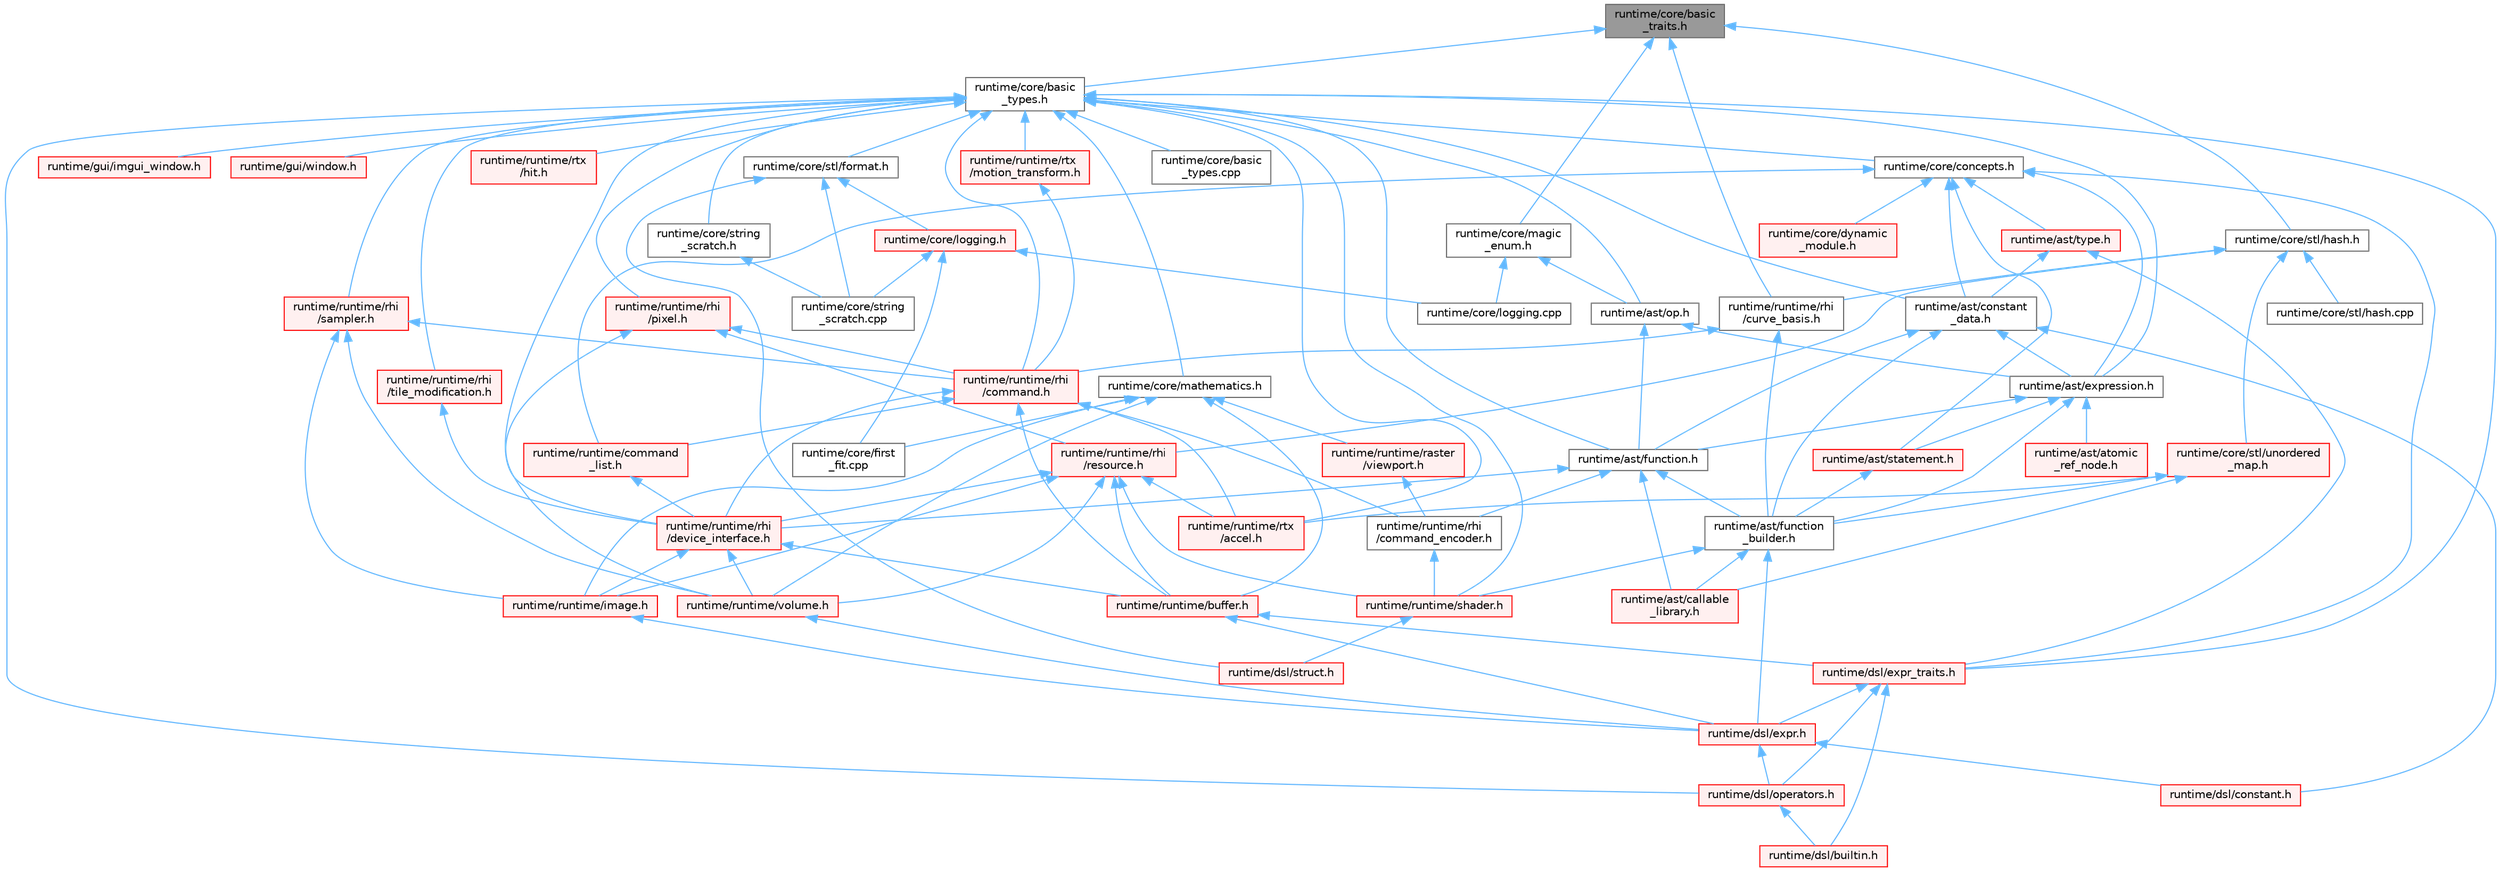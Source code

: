 digraph "runtime/core/basic_traits.h"
{
 // LATEX_PDF_SIZE
  bgcolor="transparent";
  edge [fontname=Helvetica,fontsize=10,labelfontname=Helvetica,labelfontsize=10];
  node [fontname=Helvetica,fontsize=10,shape=box,height=0.2,width=0.4];
  Node1 [id="Node000001",label="runtime/core/basic\l_traits.h",height=0.2,width=0.4,color="gray40", fillcolor="grey60", style="filled", fontcolor="black",tooltip=" "];
  Node1 -> Node2 [id="edge113_Node000001_Node000002",dir="back",color="steelblue1",style="solid",tooltip=" "];
  Node2 [id="Node000002",label="runtime/core/basic\l_types.h",height=0.2,width=0.4,color="grey40", fillcolor="white", style="filled",URL="$basic__types_8h.html",tooltip=" "];
  Node2 -> Node3 [id="edge114_Node000002_Node000003",dir="back",color="steelblue1",style="solid",tooltip=" "];
  Node3 [id="Node000003",label="runtime/ast/constant\l_data.h",height=0.2,width=0.4,color="grey40", fillcolor="white", style="filled",URL="$constant__data_8h.html",tooltip=" "];
  Node3 -> Node4 [id="edge115_Node000003_Node000004",dir="back",color="steelblue1",style="solid",tooltip=" "];
  Node4 [id="Node000004",label="runtime/ast/expression.h",height=0.2,width=0.4,color="grey40", fillcolor="white", style="filled",URL="$expression_8h.html",tooltip=" "];
  Node4 -> Node5 [id="edge116_Node000004_Node000005",dir="back",color="steelblue1",style="solid",tooltip=" "];
  Node5 [id="Node000005",label="runtime/ast/atomic\l_ref_node.h",height=0.2,width=0.4,color="red", fillcolor="#FFF0F0", style="filled",URL="$atomic__ref__node_8h.html",tooltip=" "];
  Node4 -> Node25 [id="edge117_Node000004_Node000025",dir="back",color="steelblue1",style="solid",tooltip=" "];
  Node25 [id="Node000025",label="runtime/ast/function.h",height=0.2,width=0.4,color="grey40", fillcolor="white", style="filled",URL="$ast_2function_8h.html",tooltip=" "];
  Node25 -> Node26 [id="edge118_Node000025_Node000026",dir="back",color="steelblue1",style="solid",tooltip=" "];
  Node26 [id="Node000026",label="runtime/ast/callable\l_library.h",height=0.2,width=0.4,color="red", fillcolor="#FFF0F0", style="filled",URL="$ast_2callable__library_8h.html",tooltip=" "];
  Node25 -> Node27 [id="edge119_Node000025_Node000027",dir="back",color="steelblue1",style="solid",tooltip=" "];
  Node27 [id="Node000027",label="runtime/ast/function\l_builder.h",height=0.2,width=0.4,color="grey40", fillcolor="white", style="filled",URL="$function__builder_8h.html",tooltip=" "];
  Node27 -> Node26 [id="edge120_Node000027_Node000026",dir="back",color="steelblue1",style="solid",tooltip=" "];
  Node27 -> Node28 [id="edge121_Node000027_Node000028",dir="back",color="steelblue1",style="solid",tooltip=" "];
  Node28 [id="Node000028",label="runtime/dsl/expr.h",height=0.2,width=0.4,color="red", fillcolor="#FFF0F0", style="filled",URL="$expr_8h.html",tooltip=" "];
  Node28 -> Node29 [id="edge122_Node000028_Node000029",dir="back",color="steelblue1",style="solid",tooltip=" "];
  Node29 [id="Node000029",label="runtime/dsl/constant.h",height=0.2,width=0.4,color="red", fillcolor="#FFF0F0", style="filled",URL="$constant_8h.html",tooltip=" "];
  Node28 -> Node30 [id="edge123_Node000028_Node000030",dir="back",color="steelblue1",style="solid",tooltip=" "];
  Node30 [id="Node000030",label="runtime/dsl/operators.h",height=0.2,width=0.4,color="red", fillcolor="#FFF0F0", style="filled",URL="$operators_8h.html",tooltip=" "];
  Node30 -> Node31 [id="edge124_Node000030_Node000031",dir="back",color="steelblue1",style="solid",tooltip=" "];
  Node31 [id="Node000031",label="runtime/dsl/builtin.h",height=0.2,width=0.4,color="red", fillcolor="#FFF0F0", style="filled",URL="$builtin_8h.html",tooltip=" "];
  Node27 -> Node38 [id="edge125_Node000027_Node000038",dir="back",color="steelblue1",style="solid",tooltip=" "];
  Node38 [id="Node000038",label="runtime/runtime/shader.h",height=0.2,width=0.4,color="red", fillcolor="#FFF0F0", style="filled",URL="$shader_8h.html",tooltip=" "];
  Node38 -> Node14 [id="edge126_Node000038_Node000014",dir="back",color="steelblue1",style="solid",tooltip=" "];
  Node14 [id="Node000014",label="runtime/dsl/struct.h",height=0.2,width=0.4,color="red", fillcolor="#FFF0F0", style="filled",URL="$struct_8h.html",tooltip=" "];
  Node25 -> Node39 [id="edge127_Node000025_Node000039",dir="back",color="steelblue1",style="solid",tooltip=" "];
  Node39 [id="Node000039",label="runtime/runtime/rhi\l/command_encoder.h",height=0.2,width=0.4,color="grey40", fillcolor="white", style="filled",URL="$command__encoder_8h.html",tooltip=" "];
  Node39 -> Node38 [id="edge128_Node000039_Node000038",dir="back",color="steelblue1",style="solid",tooltip=" "];
  Node25 -> Node40 [id="edge129_Node000025_Node000040",dir="back",color="steelblue1",style="solid",tooltip=" "];
  Node40 [id="Node000040",label="runtime/runtime/rhi\l/device_interface.h",height=0.2,width=0.4,color="red", fillcolor="#FFF0F0", style="filled",URL="$device__interface_8h.html",tooltip=" "];
  Node40 -> Node41 [id="edge130_Node000040_Node000041",dir="back",color="steelblue1",style="solid",tooltip=" "];
  Node41 [id="Node000041",label="runtime/runtime/buffer.h",height=0.2,width=0.4,color="red", fillcolor="#FFF0F0", style="filled",URL="$buffer_8h.html",tooltip=" "];
  Node41 -> Node28 [id="edge131_Node000041_Node000028",dir="back",color="steelblue1",style="solid",tooltip=" "];
  Node41 -> Node42 [id="edge132_Node000041_Node000042",dir="back",color="steelblue1",style="solid",tooltip=" "];
  Node42 [id="Node000042",label="runtime/dsl/expr_traits.h",height=0.2,width=0.4,color="red", fillcolor="#FFF0F0", style="filled",URL="$expr__traits_8h.html",tooltip=" "];
  Node42 -> Node31 [id="edge133_Node000042_Node000031",dir="back",color="steelblue1",style="solid",tooltip=" "];
  Node42 -> Node28 [id="edge134_Node000042_Node000028",dir="back",color="steelblue1",style="solid",tooltip=" "];
  Node42 -> Node30 [id="edge135_Node000042_Node000030",dir="back",color="steelblue1",style="solid",tooltip=" "];
  Node40 -> Node48 [id="edge136_Node000040_Node000048",dir="back",color="steelblue1",style="solid",tooltip=" "];
  Node48 [id="Node000048",label="runtime/runtime/image.h",height=0.2,width=0.4,color="red", fillcolor="#FFF0F0", style="filled",URL="$image_8h.html",tooltip=" "];
  Node48 -> Node28 [id="edge137_Node000048_Node000028",dir="back",color="steelblue1",style="solid",tooltip=" "];
  Node40 -> Node52 [id="edge138_Node000040_Node000052",dir="back",color="steelblue1",style="solid",tooltip=" "];
  Node52 [id="Node000052",label="runtime/runtime/volume.h",height=0.2,width=0.4,color="red", fillcolor="#FFF0F0", style="filled",URL="$volume_8h.html",tooltip=" "];
  Node52 -> Node28 [id="edge139_Node000052_Node000028",dir="back",color="steelblue1",style="solid",tooltip=" "];
  Node4 -> Node27 [id="edge140_Node000004_Node000027",dir="back",color="steelblue1",style="solid",tooltip=" "];
  Node4 -> Node54 [id="edge141_Node000004_Node000054",dir="back",color="steelblue1",style="solid",tooltip=" "];
  Node54 [id="Node000054",label="runtime/ast/statement.h",height=0.2,width=0.4,color="red", fillcolor="#FFF0F0", style="filled",URL="$statement_8h.html",tooltip=" "];
  Node54 -> Node27 [id="edge142_Node000054_Node000027",dir="back",color="steelblue1",style="solid",tooltip=" "];
  Node3 -> Node25 [id="edge143_Node000003_Node000025",dir="back",color="steelblue1",style="solid",tooltip=" "];
  Node3 -> Node27 [id="edge144_Node000003_Node000027",dir="back",color="steelblue1",style="solid",tooltip=" "];
  Node3 -> Node29 [id="edge145_Node000003_Node000029",dir="back",color="steelblue1",style="solid",tooltip=" "];
  Node2 -> Node4 [id="edge146_Node000002_Node000004",dir="back",color="steelblue1",style="solid",tooltip=" "];
  Node2 -> Node25 [id="edge147_Node000002_Node000025",dir="back",color="steelblue1",style="solid",tooltip=" "];
  Node2 -> Node55 [id="edge148_Node000002_Node000055",dir="back",color="steelblue1",style="solid",tooltip=" "];
  Node55 [id="Node000055",label="runtime/ast/op.h",height=0.2,width=0.4,color="grey40", fillcolor="white", style="filled",URL="$op_8h.html",tooltip=" "];
  Node55 -> Node4 [id="edge149_Node000055_Node000004",dir="back",color="steelblue1",style="solid",tooltip=" "];
  Node55 -> Node25 [id="edge150_Node000055_Node000025",dir="back",color="steelblue1",style="solid",tooltip=" "];
  Node2 -> Node56 [id="edge151_Node000002_Node000056",dir="back",color="steelblue1",style="solid",tooltip=" "];
  Node56 [id="Node000056",label="runtime/core/basic\l_types.cpp",height=0.2,width=0.4,color="grey40", fillcolor="white", style="filled",URL="$basic__types_8cpp.html",tooltip=" "];
  Node2 -> Node57 [id="edge152_Node000002_Node000057",dir="back",color="steelblue1",style="solid",tooltip=" "];
  Node57 [id="Node000057",label="runtime/core/concepts.h",height=0.2,width=0.4,color="grey40", fillcolor="white", style="filled",URL="$concepts_8h.html",tooltip=" "];
  Node57 -> Node3 [id="edge153_Node000057_Node000003",dir="back",color="steelblue1",style="solid",tooltip=" "];
  Node57 -> Node4 [id="edge154_Node000057_Node000004",dir="back",color="steelblue1",style="solid",tooltip=" "];
  Node57 -> Node54 [id="edge155_Node000057_Node000054",dir="back",color="steelblue1",style="solid",tooltip=" "];
  Node57 -> Node58 [id="edge156_Node000057_Node000058",dir="back",color="steelblue1",style="solid",tooltip=" "];
  Node58 [id="Node000058",label="runtime/ast/type.h",height=0.2,width=0.4,color="red", fillcolor="#FFF0F0", style="filled",URL="$type_8h.html",tooltip=" "];
  Node58 -> Node3 [id="edge157_Node000058_Node000003",dir="back",color="steelblue1",style="solid",tooltip=" "];
  Node58 -> Node42 [id="edge158_Node000058_Node000042",dir="back",color="steelblue1",style="solid",tooltip=" "];
  Node57 -> Node64 [id="edge159_Node000057_Node000064",dir="back",color="steelblue1",style="solid",tooltip=" "];
  Node64 [id="Node000064",label="runtime/core/dynamic\l_module.h",height=0.2,width=0.4,color="red", fillcolor="#FFF0F0", style="filled",URL="$dynamic__module_8h.html",tooltip=" "];
  Node57 -> Node42 [id="edge160_Node000057_Node000042",dir="back",color="steelblue1",style="solid",tooltip=" "];
  Node57 -> Node66 [id="edge161_Node000057_Node000066",dir="back",color="steelblue1",style="solid",tooltip=" "];
  Node66 [id="Node000066",label="runtime/runtime/command\l_list.h",height=0.2,width=0.4,color="red", fillcolor="#FFF0F0", style="filled",URL="$command__list_8h.html",tooltip=" "];
  Node66 -> Node40 [id="edge162_Node000066_Node000040",dir="back",color="steelblue1",style="solid",tooltip=" "];
  Node2 -> Node67 [id="edge163_Node000002_Node000067",dir="back",color="steelblue1",style="solid",tooltip=" "];
  Node67 [id="Node000067",label="runtime/core/mathematics.h",height=0.2,width=0.4,color="grey40", fillcolor="white", style="filled",URL="$mathematics_8h.html",tooltip=" "];
  Node67 -> Node68 [id="edge164_Node000067_Node000068",dir="back",color="steelblue1",style="solid",tooltip=" "];
  Node68 [id="Node000068",label="runtime/core/first\l_fit.cpp",height=0.2,width=0.4,color="grey40", fillcolor="white", style="filled",URL="$first__fit_8cpp.html",tooltip=" "];
  Node67 -> Node41 [id="edge165_Node000067_Node000041",dir="back",color="steelblue1",style="solid",tooltip=" "];
  Node67 -> Node48 [id="edge166_Node000067_Node000048",dir="back",color="steelblue1",style="solid",tooltip=" "];
  Node67 -> Node69 [id="edge167_Node000067_Node000069",dir="back",color="steelblue1",style="solid",tooltip=" "];
  Node69 [id="Node000069",label="runtime/runtime/raster\l/viewport.h",height=0.2,width=0.4,color="red", fillcolor="#FFF0F0", style="filled",URL="$viewport_8h.html",tooltip=" "];
  Node69 -> Node39 [id="edge168_Node000069_Node000039",dir="back",color="steelblue1",style="solid",tooltip=" "];
  Node67 -> Node52 [id="edge169_Node000067_Node000052",dir="back",color="steelblue1",style="solid",tooltip=" "];
  Node2 -> Node70 [id="edge170_Node000002_Node000070",dir="back",color="steelblue1",style="solid",tooltip=" "];
  Node70 [id="Node000070",label="runtime/core/stl/format.h",height=0.2,width=0.4,color="grey40", fillcolor="white", style="filled",URL="$core_2stl_2format_8h.html",tooltip=" "];
  Node70 -> Node71 [id="edge171_Node000070_Node000071",dir="back",color="steelblue1",style="solid",tooltip=" "];
  Node71 [id="Node000071",label="runtime/core/logging.h",height=0.2,width=0.4,color="red", fillcolor="#FFF0F0", style="filled",URL="$logging_8h.html",tooltip=" "];
  Node71 -> Node68 [id="edge172_Node000071_Node000068",dir="back",color="steelblue1",style="solid",tooltip=" "];
  Node71 -> Node73 [id="edge173_Node000071_Node000073",dir="back",color="steelblue1",style="solid",tooltip=" "];
  Node73 [id="Node000073",label="runtime/core/logging.cpp",height=0.2,width=0.4,color="grey40", fillcolor="white", style="filled",URL="$logging_8cpp.html",tooltip=" "];
  Node71 -> Node77 [id="edge174_Node000071_Node000077",dir="back",color="steelblue1",style="solid",tooltip=" "];
  Node77 [id="Node000077",label="runtime/core/string\l_scratch.cpp",height=0.2,width=0.4,color="grey40", fillcolor="white", style="filled",URL="$string__scratch_8cpp.html",tooltip=" "];
  Node70 -> Node77 [id="edge175_Node000070_Node000077",dir="back",color="steelblue1",style="solid",tooltip=" "];
  Node70 -> Node14 [id="edge176_Node000070_Node000014",dir="back",color="steelblue1",style="solid",tooltip=" "];
  Node2 -> Node79 [id="edge177_Node000002_Node000079",dir="back",color="steelblue1",style="solid",tooltip=" "];
  Node79 [id="Node000079",label="runtime/core/string\l_scratch.h",height=0.2,width=0.4,color="grey40", fillcolor="white", style="filled",URL="$string__scratch_8h.html",tooltip=" "];
  Node79 -> Node77 [id="edge178_Node000079_Node000077",dir="back",color="steelblue1",style="solid",tooltip=" "];
  Node2 -> Node42 [id="edge179_Node000002_Node000042",dir="back",color="steelblue1",style="solid",tooltip=" "];
  Node2 -> Node30 [id="edge180_Node000002_Node000030",dir="back",color="steelblue1",style="solid",tooltip=" "];
  Node2 -> Node46 [id="edge181_Node000002_Node000046",dir="back",color="steelblue1",style="solid",tooltip=" "];
  Node46 [id="Node000046",label="runtime/gui/imgui_window.h",height=0.2,width=0.4,color="red", fillcolor="#FFF0F0", style="filled",URL="$imgui__window_8h.html",tooltip=" "];
  Node2 -> Node80 [id="edge182_Node000002_Node000080",dir="back",color="steelblue1",style="solid",tooltip=" "];
  Node80 [id="Node000080",label="runtime/gui/window.h",height=0.2,width=0.4,color="red", fillcolor="#FFF0F0", style="filled",URL="$window_8h.html",tooltip=" "];
  Node2 -> Node81 [id="edge183_Node000002_Node000081",dir="back",color="steelblue1",style="solid",tooltip=" "];
  Node81 [id="Node000081",label="runtime/runtime/rhi\l/command.h",height=0.2,width=0.4,color="red", fillcolor="#FFF0F0", style="filled",URL="$command_8h.html",tooltip=" "];
  Node81 -> Node41 [id="edge184_Node000081_Node000041",dir="back",color="steelblue1",style="solid",tooltip=" "];
  Node81 -> Node66 [id="edge185_Node000081_Node000066",dir="back",color="steelblue1",style="solid",tooltip=" "];
  Node81 -> Node39 [id="edge186_Node000081_Node000039",dir="back",color="steelblue1",style="solid",tooltip=" "];
  Node81 -> Node40 [id="edge187_Node000081_Node000040",dir="back",color="steelblue1",style="solid",tooltip=" "];
  Node81 -> Node84 [id="edge188_Node000081_Node000084",dir="back",color="steelblue1",style="solid",tooltip=" "];
  Node84 [id="Node000084",label="runtime/runtime/rtx\l/accel.h",height=0.2,width=0.4,color="red", fillcolor="#FFF0F0", style="filled",URL="$runtime_2rtx_2accel_8h.html",tooltip=" "];
  Node2 -> Node40 [id="edge189_Node000002_Node000040",dir="back",color="steelblue1",style="solid",tooltip=" "];
  Node2 -> Node86 [id="edge190_Node000002_Node000086",dir="back",color="steelblue1",style="solid",tooltip=" "];
  Node86 [id="Node000086",label="runtime/runtime/rhi\l/pixel.h",height=0.2,width=0.4,color="red", fillcolor="#FFF0F0", style="filled",URL="$pixel_8h.html",tooltip=" "];
  Node86 -> Node81 [id="edge191_Node000086_Node000081",dir="back",color="steelblue1",style="solid",tooltip=" "];
  Node86 -> Node87 [id="edge192_Node000086_Node000087",dir="back",color="steelblue1",style="solid",tooltip=" "];
  Node87 [id="Node000087",label="runtime/runtime/rhi\l/resource.h",height=0.2,width=0.4,color="red", fillcolor="#FFF0F0", style="filled",URL="$runtime_2rhi_2resource_8h.html",tooltip=" "];
  Node87 -> Node41 [id="edge193_Node000087_Node000041",dir="back",color="steelblue1",style="solid",tooltip=" "];
  Node87 -> Node48 [id="edge194_Node000087_Node000048",dir="back",color="steelblue1",style="solid",tooltip=" "];
  Node87 -> Node40 [id="edge195_Node000087_Node000040",dir="back",color="steelblue1",style="solid",tooltip=" "];
  Node87 -> Node84 [id="edge196_Node000087_Node000084",dir="back",color="steelblue1",style="solid",tooltip=" "];
  Node87 -> Node38 [id="edge197_Node000087_Node000038",dir="back",color="steelblue1",style="solid",tooltip=" "];
  Node87 -> Node52 [id="edge198_Node000087_Node000052",dir="back",color="steelblue1",style="solid",tooltip=" "];
  Node86 -> Node52 [id="edge199_Node000086_Node000052",dir="back",color="steelblue1",style="solid",tooltip=" "];
  Node2 -> Node89 [id="edge200_Node000002_Node000089",dir="back",color="steelblue1",style="solid",tooltip=" "];
  Node89 [id="Node000089",label="runtime/runtime/rhi\l/sampler.h",height=0.2,width=0.4,color="red", fillcolor="#FFF0F0", style="filled",URL="$sampler_8h.html",tooltip=" "];
  Node89 -> Node48 [id="edge201_Node000089_Node000048",dir="back",color="steelblue1",style="solid",tooltip=" "];
  Node89 -> Node81 [id="edge202_Node000089_Node000081",dir="back",color="steelblue1",style="solid",tooltip=" "];
  Node89 -> Node52 [id="edge203_Node000089_Node000052",dir="back",color="steelblue1",style="solid",tooltip=" "];
  Node2 -> Node90 [id="edge204_Node000002_Node000090",dir="back",color="steelblue1",style="solid",tooltip=" "];
  Node90 [id="Node000090",label="runtime/runtime/rhi\l/tile_modification.h",height=0.2,width=0.4,color="red", fillcolor="#FFF0F0", style="filled",URL="$tile__modification_8h.html",tooltip=" "];
  Node90 -> Node40 [id="edge205_Node000090_Node000040",dir="back",color="steelblue1",style="solid",tooltip=" "];
  Node2 -> Node84 [id="edge206_Node000002_Node000084",dir="back",color="steelblue1",style="solid",tooltip=" "];
  Node2 -> Node91 [id="edge207_Node000002_Node000091",dir="back",color="steelblue1",style="solid",tooltip=" "];
  Node91 [id="Node000091",label="runtime/runtime/rtx\l/hit.h",height=0.2,width=0.4,color="red", fillcolor="#FFF0F0", style="filled",URL="$runtime_2rtx_2hit_8h.html",tooltip=" "];
  Node2 -> Node92 [id="edge208_Node000002_Node000092",dir="back",color="steelblue1",style="solid",tooltip=" "];
  Node92 [id="Node000092",label="runtime/runtime/rtx\l/motion_transform.h",height=0.2,width=0.4,color="red", fillcolor="#FFF0F0", style="filled",URL="$motion__transform_8h.html",tooltip=" "];
  Node92 -> Node81 [id="edge209_Node000092_Node000081",dir="back",color="steelblue1",style="solid",tooltip=" "];
  Node2 -> Node38 [id="edge210_Node000002_Node000038",dir="back",color="steelblue1",style="solid",tooltip=" "];
  Node1 -> Node93 [id="edge211_Node000001_Node000093",dir="back",color="steelblue1",style="solid",tooltip=" "];
  Node93 [id="Node000093",label="runtime/core/magic\l_enum.h",height=0.2,width=0.4,color="grey40", fillcolor="white", style="filled",URL="$magic__enum_8h.html",tooltip=" "];
  Node93 -> Node55 [id="edge212_Node000093_Node000055",dir="back",color="steelblue1",style="solid",tooltip=" "];
  Node93 -> Node73 [id="edge213_Node000093_Node000073",dir="back",color="steelblue1",style="solid",tooltip=" "];
  Node1 -> Node94 [id="edge214_Node000001_Node000094",dir="back",color="steelblue1",style="solid",tooltip=" "];
  Node94 [id="Node000094",label="runtime/core/stl/hash.h",height=0.2,width=0.4,color="grey40", fillcolor="white", style="filled",URL="$hash_8h.html",tooltip=" "];
  Node94 -> Node95 [id="edge215_Node000094_Node000095",dir="back",color="steelblue1",style="solid",tooltip=" "];
  Node95 [id="Node000095",label="runtime/core/stl/hash.cpp",height=0.2,width=0.4,color="grey40", fillcolor="white", style="filled",URL="$hash_8cpp.html",tooltip=" "];
  Node94 -> Node96 [id="edge216_Node000094_Node000096",dir="back",color="steelblue1",style="solid",tooltip=" "];
  Node96 [id="Node000096",label="runtime/core/stl/unordered\l_map.h",height=0.2,width=0.4,color="red", fillcolor="#FFF0F0", style="filled",URL="$core_2stl_2unordered__map_8h.html",tooltip=" "];
  Node96 -> Node26 [id="edge217_Node000096_Node000026",dir="back",color="steelblue1",style="solid",tooltip=" "];
  Node96 -> Node27 [id="edge218_Node000096_Node000027",dir="back",color="steelblue1",style="solid",tooltip=" "];
  Node96 -> Node84 [id="edge219_Node000096_Node000084",dir="back",color="steelblue1",style="solid",tooltip=" "];
  Node94 -> Node97 [id="edge220_Node000094_Node000097",dir="back",color="steelblue1",style="solid",tooltip=" "];
  Node97 [id="Node000097",label="runtime/runtime/rhi\l/curve_basis.h",height=0.2,width=0.4,color="grey40", fillcolor="white", style="filled",URL="$curve__basis_8h.html",tooltip=" "];
  Node97 -> Node27 [id="edge221_Node000097_Node000027",dir="back",color="steelblue1",style="solid",tooltip=" "];
  Node97 -> Node81 [id="edge222_Node000097_Node000081",dir="back",color="steelblue1",style="solid",tooltip=" "];
  Node94 -> Node87 [id="edge223_Node000094_Node000087",dir="back",color="steelblue1",style="solid",tooltip=" "];
  Node1 -> Node97 [id="edge224_Node000001_Node000097",dir="back",color="steelblue1",style="solid",tooltip=" "];
}
